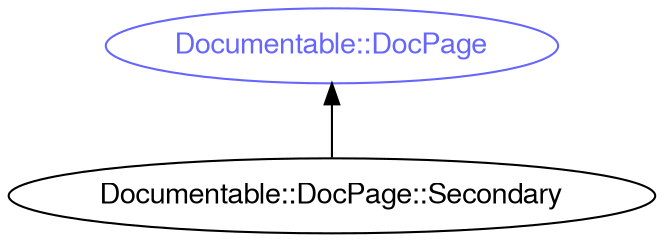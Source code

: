 digraph "perl6-type-graph" {
    rankdir=BT;
    splines=polyline;
    overlap=false; 
    // Types
    "Documentable::DocPage::Secondary" [color="#000000", fontcolor="#000000", href="/type/Documentable::DocPage::Secondary", fontname="FreeSans"];
    "Documentable::DocPage" [color="#6666FF", fontcolor="#6666FF", href="/type/Documentable::DocPage", fontname="FreeSans"];

    // Superclasses
    "Documentable::DocPage::Secondary" -> "Documentable::DocPage" [color="#000000"];

    // Roles
}
